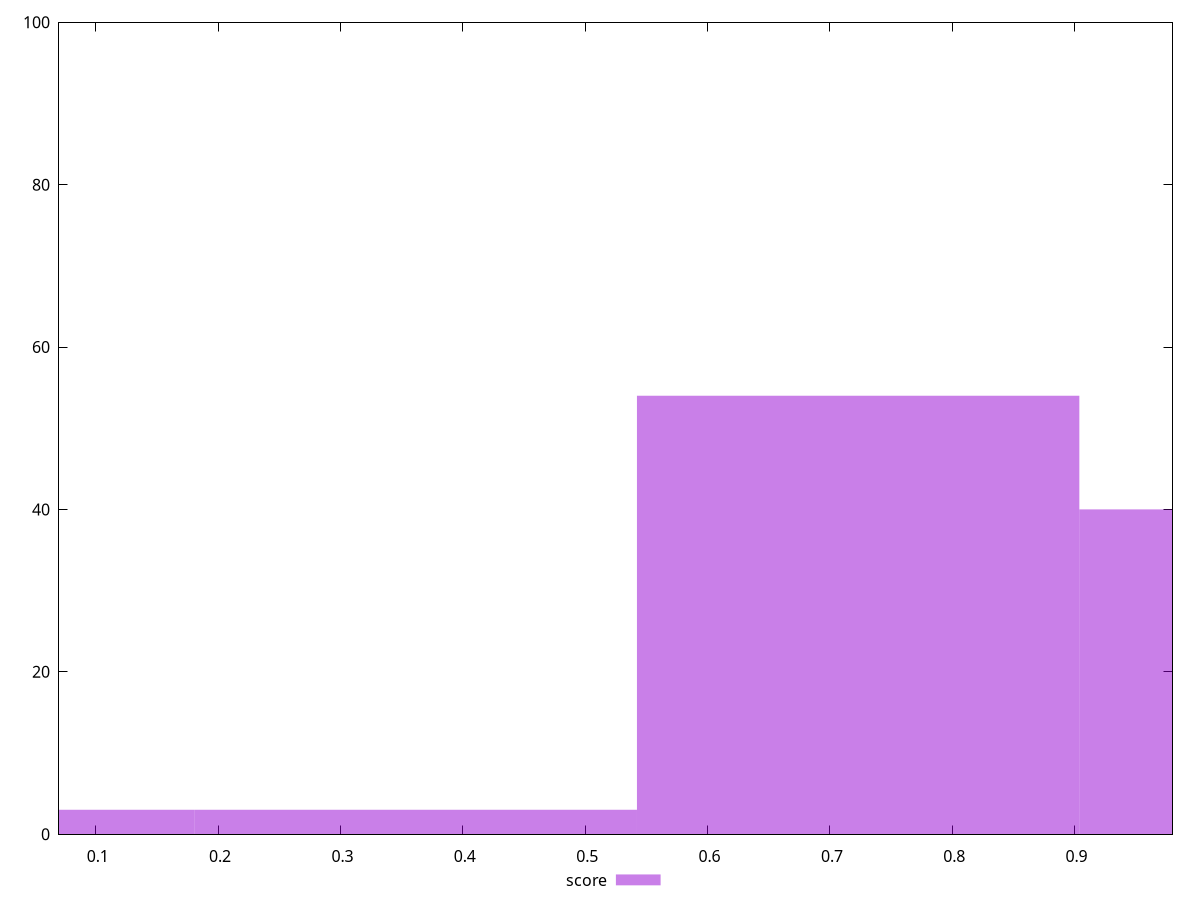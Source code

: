 reset

$score <<EOF
0.7231001579933309 54
1.0846502369899964 40
0 3
0.36155007899666547 3
EOF

set key outside below
set boxwidth 0.36155007899666547
set xrange [0.07:0.98]
set yrange [0:100]
set trange [0:100]
set style fill transparent solid 0.5 noborder
set terminal svg size 640, 490 enhanced background rgb 'white'
set output "reprap/first-cpu-idle/samples/pages/score/histogram.svg"

plot $score title "score" with boxes

reset
